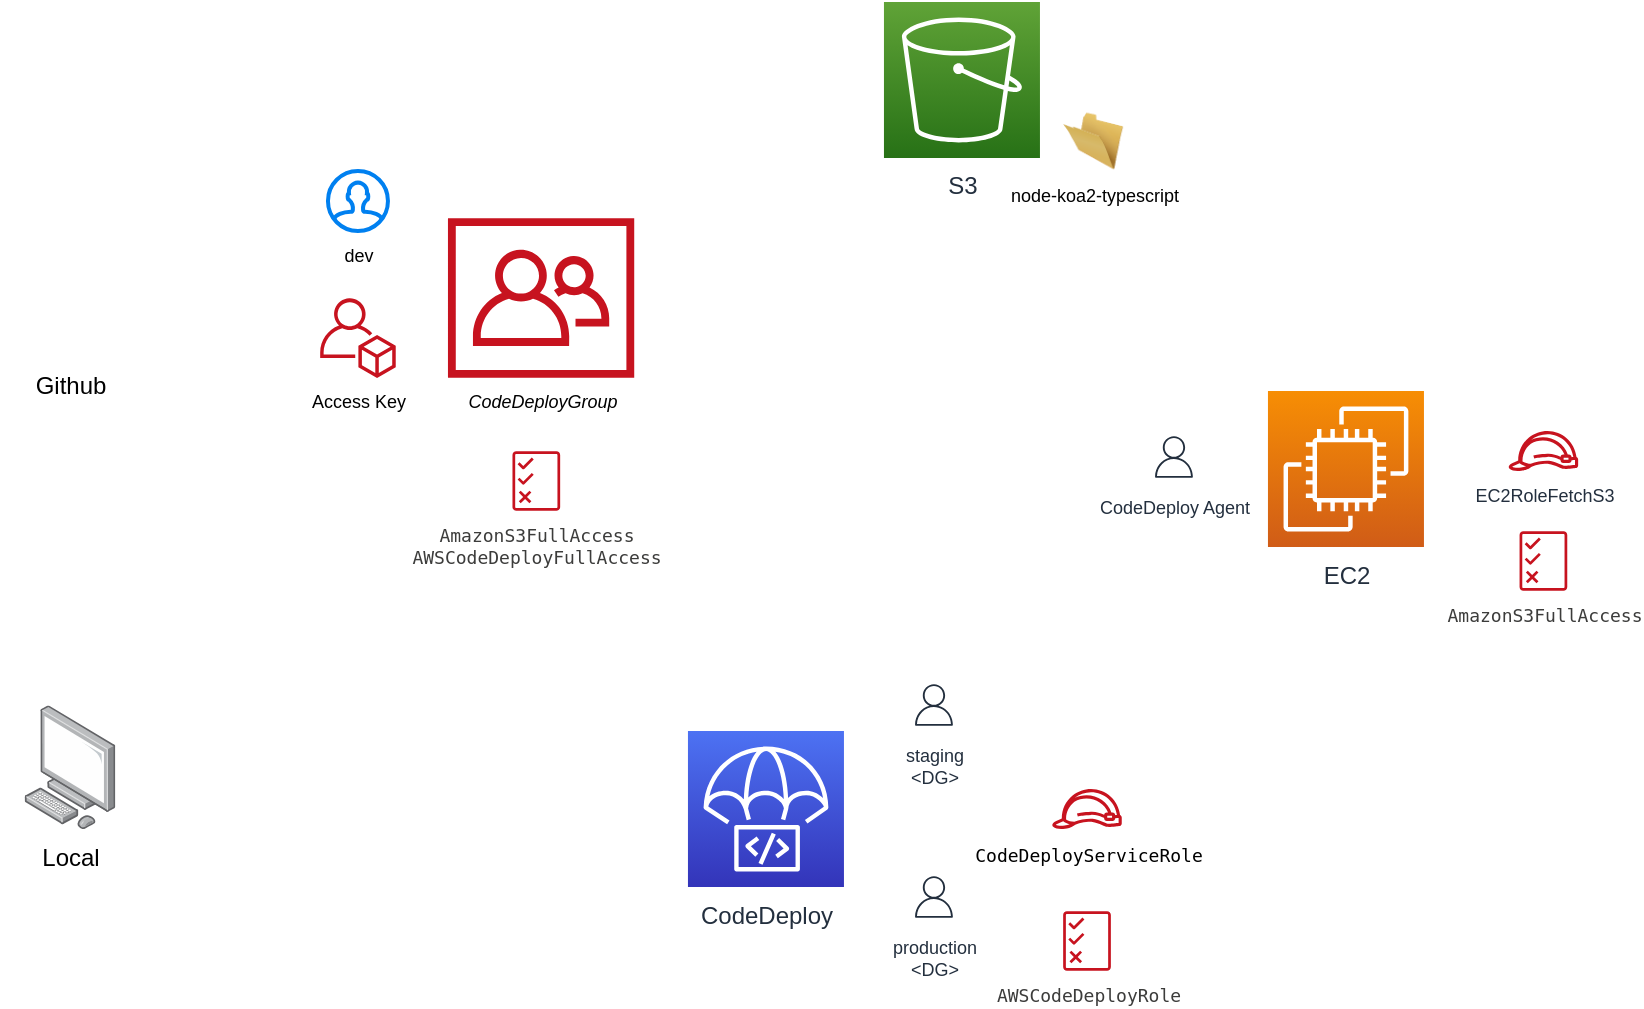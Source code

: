 <mxfile version="14.5.10" type="github">
  <diagram id="KYHajy9hAzlmg0D7gsDp" name="Page-1">
    <mxGraphModel dx="808" dy="713" grid="1" gridSize="10" guides="1" tooltips="1" connect="1" arrows="1" fold="1" page="1" pageScale="1" pageWidth="850" pageHeight="1100" math="0" shadow="0">
      <root>
        <mxCell id="0" />
        <mxCell id="1" parent="0" />
        <mxCell id="QSUdDy8CgD-3s1N1Uw83-1" value="EC2" style="points=[[0,0,0],[0.25,0,0],[0.5,0,0],[0.75,0,0],[1,0,0],[0,1,0],[0.25,1,0],[0.5,1,0],[0.75,1,0],[1,1,0],[0,0.25,0],[0,0.5,0],[0,0.75,0],[1,0.25,0],[1,0.5,0],[1,0.75,0]];outlineConnect=0;fontColor=#232F3E;gradientColor=#F78E04;gradientDirection=north;fillColor=#D05C17;strokeColor=#ffffff;dashed=0;verticalLabelPosition=bottom;verticalAlign=top;align=center;html=1;fontSize=12;fontStyle=0;aspect=fixed;shape=mxgraph.aws4.resourceIcon;resIcon=mxgraph.aws4.ec2;" parent="1" vertex="1">
          <mxGeometry x="663.98" y="254.5" width="78" height="78" as="geometry" />
        </mxCell>
        <mxCell id="QSUdDy8CgD-3s1N1Uw83-2" value="S3" style="points=[[0,0,0],[0.25,0,0],[0.5,0,0],[0.75,0,0],[1,0,0],[0,1,0],[0.25,1,0],[0.5,1,0],[0.75,1,0],[1,1,0],[0,0.25,0],[0,0.5,0],[0,0.75,0],[1,0.25,0],[1,0.5,0],[1,0.75,0]];outlineConnect=0;fontColor=#232F3E;gradientColor=#60A337;gradientDirection=north;fillColor=#277116;strokeColor=#ffffff;dashed=0;verticalLabelPosition=bottom;verticalAlign=top;align=center;html=1;fontSize=12;fontStyle=0;aspect=fixed;shape=mxgraph.aws4.resourceIcon;resIcon=mxgraph.aws4.s3;" parent="1" vertex="1">
          <mxGeometry x="471.98" y="60" width="78" height="78" as="geometry" />
        </mxCell>
        <mxCell id="QSUdDy8CgD-3s1N1Uw83-3" value="EC2RoleFetchS3" style="outlineConnect=0;fontColor=#232F3E;gradientColor=none;fillColor=#C7131F;strokeColor=none;dashed=0;verticalLabelPosition=bottom;verticalAlign=top;align=center;html=1;fontSize=9;fontStyle=0;aspect=fixed;pointerEvents=1;shape=mxgraph.aws4.role;" parent="1" vertex="1">
          <mxGeometry x="783.98" y="274.5" width="35.45" height="20" as="geometry" />
        </mxCell>
        <mxCell id="QSUdDy8CgD-3s1N1Uw83-4" value="&lt;em style=&quot;box-sizing: inherit; font-family: &amp;quot;ibm plex sans&amp;quot;, sans-serif; font-size: 9px;&quot;&gt;CodeDeployGroup&lt;/em&gt;" style="outlineConnect=0;gradientColor=none;fillColor=#C7131F;strokeColor=none;dashed=0;verticalLabelPosition=bottom;verticalAlign=top;align=center;html=1;fontSize=9;fontStyle=0;aspect=fixed;pointerEvents=1;shape=mxgraph.aws4.organizations_organizational_unit;labelBackgroundColor=#ffffff;" parent="1" vertex="1">
          <mxGeometry x="253.98" y="168" width="93.13" height="80" as="geometry" />
        </mxCell>
        <mxCell id="QSUdDy8CgD-3s1N1Uw83-5" value="&lt;span style=&quot;font-family: &amp;#34;ibm plex sans&amp;#34; , sans-serif ; font-size: 9px&quot;&gt;Access Key&lt;/span&gt;" style="outlineConnect=0;gradientColor=none;fillColor=#C7131F;strokeColor=none;dashed=0;verticalLabelPosition=bottom;verticalAlign=top;align=center;html=1;fontSize=9;fontStyle=0;aspect=fixed;pointerEvents=1;shape=mxgraph.aws4.organizations_account;labelBackgroundColor=#ffffff;" parent="1" vertex="1">
          <mxGeometry x="190" y="208" width="37.95" height="40" as="geometry" />
        </mxCell>
        <mxCell id="QSUdDy8CgD-3s1N1Uw83-6" value="&lt;span style=&quot;color: rgb(60, 60, 59); font-family: monospace, monospace; font-size: 9px;&quot;&gt;AmazonS3FullAccess&lt;br style=&quot;font-size: 9px;&quot;&gt;&lt;/span&gt;&lt;span style=&quot;color: rgb(60, 60, 59); font-family: monospace, monospace; font-size: 9px;&quot;&gt;AWSCodeDeployFullAccess&lt;/span&gt;&lt;span style=&quot;color: rgb(60, 60, 59); font-family: monospace, monospace; font-size: 9px;&quot;&gt;&lt;br style=&quot;font-size: 9px;&quot;&gt;&lt;/span&gt;" style="outlineConnect=0;fontColor=#232F3E;gradientColor=none;fillColor=#C7131F;strokeColor=none;dashed=0;verticalLabelPosition=bottom;verticalAlign=top;align=center;html=1;fontSize=9;fontStyle=0;aspect=fixed;pointerEvents=1;shape=mxgraph.aws4.permissions;labelBackgroundColor=#ffffff;" parent="1" vertex="1">
          <mxGeometry x="286.24" y="284.5" width="23.84" height="30" as="geometry" />
        </mxCell>
        <mxCell id="QSUdDy8CgD-3s1N1Uw83-8" value="&lt;span style=&quot;color: rgb(60 , 60 , 59) ; font-family: monospace , monospace ; font-size: 9px&quot;&gt;AmazonS3FullAccess&lt;/span&gt;&lt;span style=&quot;color: rgb(60 , 60 , 59) ; font-family: monospace , monospace ; font-size: 9px&quot;&gt;&lt;br style=&quot;font-size: 9px&quot;&gt;&lt;/span&gt;" style="outlineConnect=0;fontColor=#232F3E;gradientColor=none;fillColor=#C7131F;strokeColor=none;dashed=0;verticalLabelPosition=bottom;verticalAlign=top;align=center;html=1;fontSize=9;fontStyle=0;aspect=fixed;pointerEvents=1;shape=mxgraph.aws4.permissions;labelBackgroundColor=#ffffff;" parent="1" vertex="1">
          <mxGeometry x="789.78" y="324.5" width="23.85" height="30" as="geometry" />
        </mxCell>
        <mxCell id="QSUdDy8CgD-3s1N1Uw83-10" value="&lt;pre style=&quot;box-sizing: border-box ; border-width: 0px ; border-style: solid ; border-color: rgb(229 , 231 , 235) ; margin-top: 2em ; margin-bottom: 2em ; overflow-x: auto ; line-height: 1.778 ; border-radius: 0.5rem ; padding: 1.111em 1.333em&quot;&gt;&lt;code class=&quot;lang-bash&quot; style=&quot;box-sizing: border-box ; border-width: 0px ; border-style: solid ; border-color: rgb(229 , 231 , 235) ; font-family: inherit ; border-radius: 0px ; padding: 0px ; line-height: inherit&quot;&gt;CodeDeployServiceRole&lt;/code&gt;&lt;/pre&gt;" style="outlineConnect=0;gradientColor=none;fillColor=#C7131F;strokeColor=none;dashed=0;verticalLabelPosition=bottom;verticalAlign=top;align=center;html=1;fontSize=9;fontStyle=0;aspect=fixed;pointerEvents=1;shape=mxgraph.aws4.role;labelBackgroundColor=none;labelPosition=center;horizontal=1;spacingTop=-30;" parent="1" vertex="1">
          <mxGeometry x="555.78" y="453.5" width="35.45" height="20" as="geometry" />
        </mxCell>
        <mxCell id="QSUdDy8CgD-3s1N1Uw83-11" value="CodeDeploy" style="points=[[0,0,0],[0.25,0,0],[0.5,0,0],[0.75,0,0],[1,0,0],[0,1,0],[0.25,1,0],[0.5,1,0],[0.75,1,0],[1,1,0],[0,0.25,0],[0,0.5,0],[0,0.75,0],[1,0.25,0],[1,0.5,0],[1,0.75,0]];outlineConnect=0;fontColor=#232F3E;gradientColor=#4D72F3;gradientDirection=north;fillColor=#3334B9;strokeColor=#ffffff;dashed=0;verticalLabelPosition=bottom;verticalAlign=top;align=center;html=1;fontSize=12;fontStyle=0;aspect=fixed;shape=mxgraph.aws4.resourceIcon;resIcon=mxgraph.aws4.codedeploy;labelBackgroundColor=#ffffff;" parent="1" vertex="1">
          <mxGeometry x="373.98" y="424.5" width="78" height="78" as="geometry" />
        </mxCell>
        <mxCell id="gsVhObM5ISxaNvMVrzlj-1" value="Github" style="shape=image;html=1;verticalAlign=top;verticalLabelPosition=bottom;labelBackgroundColor=#ffffff;imageAspect=0;aspect=fixed;image=https://cdn1.iconfinder.com/data/icons/logotypes/32/github-128.png;fontSize=12;align=center;" vertex="1" parent="1">
          <mxGeometry x="30" y="168" width="70" height="70" as="geometry" />
        </mxCell>
        <mxCell id="gsVhObM5ISxaNvMVrzlj-2" value="dev" style="html=1;verticalLabelPosition=bottom;align=center;labelBackgroundColor=#ffffff;verticalAlign=top;strokeWidth=2;strokeColor=#0080F0;shadow=0;dashed=0;shape=mxgraph.ios7.icons.user;fontSize=9;" vertex="1" parent="1">
          <mxGeometry x="193.98" y="144.5" width="30" height="30" as="geometry" />
        </mxCell>
        <mxCell id="gsVhObM5ISxaNvMVrzlj-3" value="&lt;span style=&quot;color: rgb(60 , 60 , 59) ; font-family: monospace , monospace ; font-size: 9px&quot;&gt;AWSCodeDeployRole&lt;/span&gt;&lt;span style=&quot;color: rgb(60 , 60 , 59) ; font-family: monospace , monospace ; font-size: 9px&quot;&gt;&lt;br style=&quot;font-size: 9px&quot;&gt;&lt;/span&gt;" style="outlineConnect=0;fontColor=#232F3E;gradientColor=none;fillColor=#C7131F;strokeColor=none;dashed=0;verticalLabelPosition=bottom;verticalAlign=top;align=center;html=1;fontSize=9;fontStyle=0;aspect=fixed;pointerEvents=1;shape=mxgraph.aws4.permissions;labelBackgroundColor=#ffffff;" vertex="1" parent="1">
          <mxGeometry x="561.58" y="514.5" width="23.85" height="30" as="geometry" />
        </mxCell>
        <mxCell id="gsVhObM5ISxaNvMVrzlj-4" value="staging&lt;br&gt;&amp;lt;DG&amp;gt;" style="outlineConnect=0;fontColor=#232F3E;gradientColor=none;strokeColor=#232F3E;fillColor=#ffffff;dashed=0;verticalLabelPosition=bottom;verticalAlign=top;align=center;html=1;fontSize=9;fontStyle=0;aspect=fixed;shape=mxgraph.aws4.resourceIcon;resIcon=mxgraph.aws4.user;" vertex="1" parent="1">
          <mxGeometry x="483.98" y="398.5" width="26" height="26" as="geometry" />
        </mxCell>
        <mxCell id="gsVhObM5ISxaNvMVrzlj-7" value="production&lt;br&gt;&amp;lt;DG&amp;gt;" style="outlineConnect=0;fontColor=#232F3E;gradientColor=none;strokeColor=#232F3E;fillColor=#ffffff;dashed=0;verticalLabelPosition=bottom;verticalAlign=top;align=center;html=1;fontSize=9;fontStyle=0;aspect=fixed;shape=mxgraph.aws4.resourceIcon;resIcon=mxgraph.aws4.user;" vertex="1" parent="1">
          <mxGeometry x="483.98" y="494.5" width="26" height="26" as="geometry" />
        </mxCell>
        <mxCell id="gsVhObM5ISxaNvMVrzlj-12" value="CodeDeploy Agent" style="outlineConnect=0;fontColor=#232F3E;gradientColor=none;strokeColor=#232F3E;fillColor=#ffffff;dashed=0;verticalLabelPosition=bottom;verticalAlign=top;align=center;html=1;fontSize=9;fontStyle=0;aspect=fixed;shape=mxgraph.aws4.resourceIcon;resIcon=mxgraph.aws4.user;" vertex="1" parent="1">
          <mxGeometry x="603.98" y="274.5" width="26" height="26" as="geometry" />
        </mxCell>
        <mxCell id="gsVhObM5ISxaNvMVrzlj-15" value="node-koa2-typescript" style="image;html=1;image=img/lib/clip_art/general/Empty_Folder_128x128.png;fontSize=9;align=center;" vertex="1" parent="1">
          <mxGeometry x="561.58" y="114.5" width="30" height="30" as="geometry" />
        </mxCell>
        <mxCell id="gsVhObM5ISxaNvMVrzlj-16" value="Local" style="points=[];aspect=fixed;html=1;align=center;shadow=0;dashed=0;image;image=img/lib/allied_telesis/computer_and_terminals/Personal_Computer.svg;fontSize=12;" vertex="1" parent="1">
          <mxGeometry x="42.2" y="411.7" width="45.6" height="61.8" as="geometry" />
        </mxCell>
      </root>
    </mxGraphModel>
  </diagram>
</mxfile>
